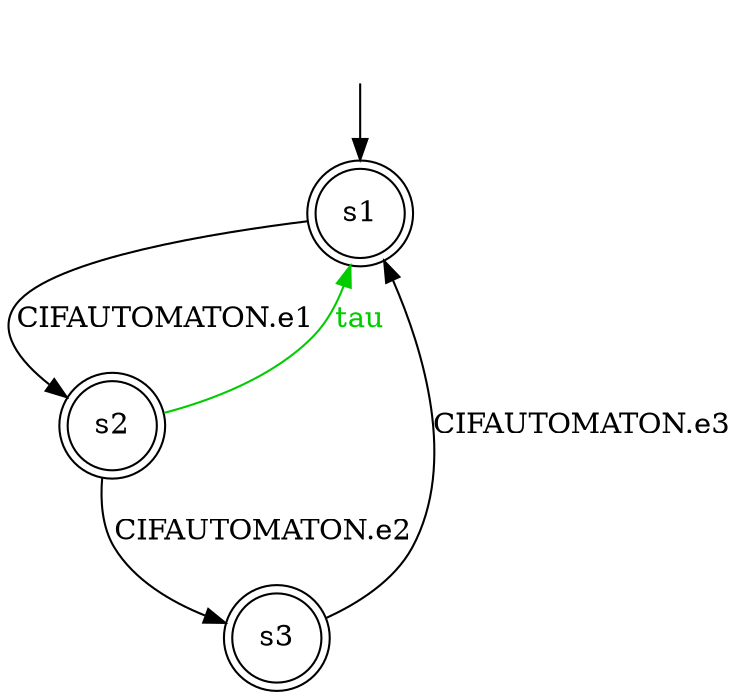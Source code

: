 digraph diffautomaton {
	1 [label=<s1> shape="doublecircle"];
	2 [label=<s2> shape="doublecircle"];
	3 [label=<s3> shape="doublecircle"];
	__init1 [label=<> shape="none"];
	__init1 -> 1;
	1 -> 2 [label=<<font color="#000000">CIFAUTOMATON.e1</font>> id="1-0-2"];
	2 -> 3 [label=<<font color="#000000">CIFAUTOMATON.e2</font>> id="2-0-3"];
	2 -> 1 [label=<<font color="#00cc00">tau</font>> color="#00cc00" id="2-1-1"];
	3 -> 1 [label=<<font color="#000000">CIFAUTOMATON.e3</font>> id="3-0-1"];
}
